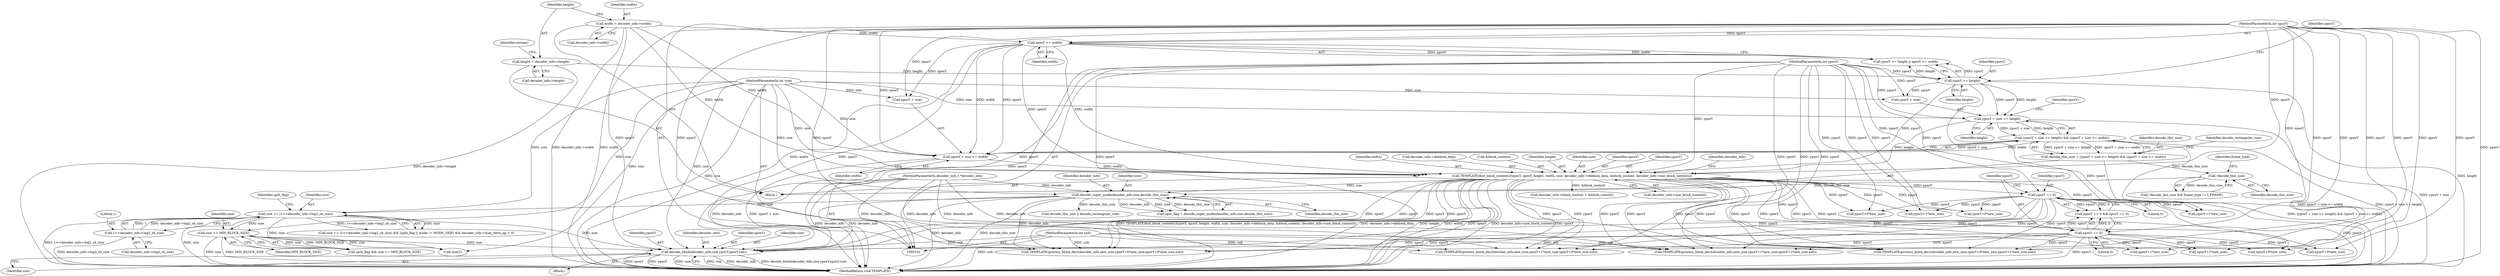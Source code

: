 digraph "0_thor_18de8f9f0762c3a542b1122589edb8af859d9813@pointer" {
"1000364" [label="(Call,decode_block(decoder_info,size,yposY,xposY,sub))"];
"1000204" [label="(Call,decode_super_mode(decoder_info,size,decode_this_size))"];
"1000103" [label="(MethodParameterIn,decoder_info_t *decoder_info)"];
"1000182" [label="(Call,TEMPLATE(find_block_contexts)(yposY, xposY, height, width, size, decoder_info->deblock_data, &block_context, decoder_info->use_block_contexts))"];
"1000105" [label="(MethodParameterIn,int yposY)"];
"1000141" [label="(Call,yposY >= height)"];
"1000116" [label="(Call,height = decoder_info->height)"];
"1000144" [label="(Call,xposY >= width)"];
"1000106" [label="(MethodParameterIn,int xposY)"];
"1000110" [label="(Call,width = decoder_info->width)"];
"1000152" [label="(Call,yposY + size <= height)"];
"1000104" [label="(MethodParameterIn,int size)"];
"1000157" [label="(Call,xposY + size <= width)"];
"1000166" [label="(Call,!decode_this_size)"];
"1000149" [label="(Call,decode_this_size = (yposY + size <= height) && (xposY + size <= width))"];
"1000151" [label="(Call,(yposY + size <= height) && (xposY + size <= width))"];
"1000292" [label="(Call,size >= MIN_BLOCK_SIZE)"];
"1000215" [label="(Call,size == (1<<decoder_info->log2_sb_size))"];
"1000217" [label="(Call,1<<decoder_info->log2_sb_size)"];
"1000242" [label="(Call,yposY == 0)"];
"1000245" [label="(Call,xposY == 0)"];
"1000107" [label="(MethodParameterIn,int sub)"];
"1000242" [label="(Call,yposY == 0)"];
"1000241" [label="(Call,yposY == 0 && xposY == 0)"];
"1000191" [label="(Call,&block_context)"];
"1000161" [label="(Identifier,width)"];
"1000319" [label="(Call,yposY+1*new_size)"];
"1000103" [label="(MethodParameterIn,decoder_info_t *decoder_info)"];
"1000243" [label="(Identifier,yposY)"];
"1000290" [label="(Call,split_flag && size >= MIN_BLOCK_SIZE)"];
"1000224" [label="(Identifier,split_flag)"];
"1000367" [label="(Identifier,yposY)"];
"1000215" [label="(Call,size == (1<<decoder_info->log2_sb_size))"];
"1000219" [label="(Call,decoder_info->log2_sb_size)"];
"1000108" [label="(Block,)"];
"1000247" [label="(Literal,0)"];
"1000117" [label="(Identifier,height)"];
"1000360" [label="(Call,decode_this_size || decode_rectangular_size)"];
"1000157" [label="(Call,xposY + size <= width)"];
"1000324" [label="(Call,xposY+0*new_size)"];
"1000140" [label="(Call,yposY >= height || xposY >= width)"];
"1000292" [label="(Call,size >= MIN_BLOCK_SIZE)"];
"1000352" [label="(Call,xposY+1*new_size)"];
"1000302" [label="(Call,TEMPLATE(process_block_dec)(decoder_info,new_size,yposY+0*new_size,xposY+0*new_size,sub))"];
"1000156" [label="(Identifier,height)"];
"1000216" [label="(Identifier,size)"];
"1000299" [label="(Call,size/2)"];
"1000365" [label="(Identifier,decoder_info)"];
"1000368" [label="(Identifier,xposY)"];
"1000104" [label="(MethodParameterIn,int size)"];
"1000116" [label="(Call,height = decoder_info->height)"];
"1000185" [label="(Identifier,height)"];
"1000245" [label="(Call,xposY == 0)"];
"1000164" [label="(Identifier,decode_rectangular_size)"];
"1000246" [label="(Identifier,xposY)"];
"1000187" [label="(Identifier,size)"];
"1000123" [label="(Identifier,stream)"];
"1000369" [label="(Identifier,sub)"];
"1000110" [label="(Call,width = decoder_info->width)"];
"1000244" [label="(Literal,0)"];
"1000146" [label="(Identifier,width)"];
"1000106" [label="(MethodParameterIn,int xposY)"];
"1000202" [label="(Call,split_flag = decode_super_mode(decoder_info,size,decode_this_size))"];
"1000218" [label="(Literal,1)"];
"1000149" [label="(Call,decode_this_size = (yposY + size <= height) && (xposY + size <= width))"];
"1000182" [label="(Call,TEMPLATE(find_block_contexts)(yposY, xposY, height, width, size, decoder_info->deblock_data, &block_context, decoder_info->use_block_contexts))"];
"1000112" [label="(Call,decoder_info->width)"];
"1000184" [label="(Identifier,xposY)"];
"1000206" [label="(Identifier,size)"];
"1000183" [label="(Identifier,yposY)"];
"1000338" [label="(Call,xposY+1*new_size)"];
"1000105" [label="(MethodParameterIn,int yposY)"];
"1000153" [label="(Call,yposY + size)"];
"1000159" [label="(Identifier,xposY)"];
"1000198" [label="(Identifier,decoder_info)"];
"1000167" [label="(Identifier,decode_this_size)"];
"1000214" [label="(Call,size == (1<<decoder_info->log2_sb_size) && (split_flag || mode != MODE_SKIP) && decoder_info->max_delta_qp > 0)"];
"1000169" [label="(Identifier,frame_type)"];
"1000166" [label="(Call,!decode_this_size)"];
"1000186" [label="(Identifier,width)"];
"1000305" [label="(Call,yposY+0*new_size)"];
"1000111" [label="(Identifier,width)"];
"1000151" [label="(Call,(yposY + size <= height) && (xposY + size <= width))"];
"1000207" [label="(Identifier,decode_this_size)"];
"1000364" [label="(Call,decode_block(decoder_info,size,yposY,xposY,sub))"];
"1000370" [label="(MethodReturn,void TEMPLATE)"];
"1000347" [label="(Call,yposY+1*new_size)"];
"1000141" [label="(Call,yposY >= height)"];
"1000204" [label="(Call,decode_super_mode(decoder_info,size,decode_this_size))"];
"1000150" [label="(Identifier,decode_this_size)"];
"1000165" [label="(Call,!decode_this_size && frame_type != I_FRAME)"];
"1000205" [label="(Identifier,decoder_info)"];
"1000145" [label="(Identifier,xposY)"];
"1000344" [label="(Call,TEMPLATE(process_block_dec)(decoder_info,new_size,yposY+1*new_size,xposY+1*new_size,sub))"];
"1000143" [label="(Identifier,height)"];
"1000158" [label="(Call,xposY + size)"];
"1000330" [label="(Call,TEMPLATE(process_block_dec)(decoder_info,new_size,yposY+0*new_size,xposY+1*new_size,sub))"];
"1000196" [label="(Call,decoder_info->block_context = &block_context)"];
"1000217" [label="(Call,1<<decoder_info->log2_sb_size)"];
"1000188" [label="(Call,decoder_info->deblock_data)"];
"1000333" [label="(Call,yposY+0*new_size)"];
"1000142" [label="(Identifier,yposY)"];
"1000316" [label="(Call,TEMPLATE(process_block_dec)(decoder_info,new_size,yposY+1*new_size,xposY+0*new_size,sub))"];
"1000193" [label="(Call,decoder_info->use_block_contexts)"];
"1000363" [label="(Block,)"];
"1000293" [label="(Identifier,size)"];
"1000294" [label="(Identifier,MIN_BLOCK_SIZE)"];
"1000310" [label="(Call,xposY+0*new_size)"];
"1000366" [label="(Identifier,size)"];
"1000144" [label="(Call,xposY >= width)"];
"1000118" [label="(Call,decoder_info->height)"];
"1000152" [label="(Call,yposY + size <= height)"];
"1000107" [label="(MethodParameterIn,int sub)"];
"1000364" -> "1000363"  [label="AST: "];
"1000364" -> "1000369"  [label="CFG: "];
"1000365" -> "1000364"  [label="AST: "];
"1000366" -> "1000364"  [label="AST: "];
"1000367" -> "1000364"  [label="AST: "];
"1000368" -> "1000364"  [label="AST: "];
"1000369" -> "1000364"  [label="AST: "];
"1000370" -> "1000364"  [label="CFG: "];
"1000364" -> "1000370"  [label="DDG: sub"];
"1000364" -> "1000370"  [label="DDG: decoder_info"];
"1000364" -> "1000370"  [label="DDG: decode_block(decoder_info,size,yposY,xposY,sub)"];
"1000364" -> "1000370"  [label="DDG: xposY"];
"1000364" -> "1000370"  [label="DDG: yposY"];
"1000364" -> "1000370"  [label="DDG: size"];
"1000204" -> "1000364"  [label="DDG: decoder_info"];
"1000103" -> "1000364"  [label="DDG: decoder_info"];
"1000292" -> "1000364"  [label="DDG: size"];
"1000215" -> "1000364"  [label="DDG: size"];
"1000104" -> "1000364"  [label="DDG: size"];
"1000182" -> "1000364"  [label="DDG: yposY"];
"1000182" -> "1000364"  [label="DDG: xposY"];
"1000242" -> "1000364"  [label="DDG: yposY"];
"1000105" -> "1000364"  [label="DDG: yposY"];
"1000245" -> "1000364"  [label="DDG: xposY"];
"1000106" -> "1000364"  [label="DDG: xposY"];
"1000107" -> "1000364"  [label="DDG: sub"];
"1000204" -> "1000202"  [label="AST: "];
"1000204" -> "1000207"  [label="CFG: "];
"1000205" -> "1000204"  [label="AST: "];
"1000206" -> "1000204"  [label="AST: "];
"1000207" -> "1000204"  [label="AST: "];
"1000202" -> "1000204"  [label="CFG: "];
"1000204" -> "1000370"  [label="DDG: decode_this_size"];
"1000204" -> "1000370"  [label="DDG: decoder_info"];
"1000204" -> "1000202"  [label="DDG: decoder_info"];
"1000204" -> "1000202"  [label="DDG: size"];
"1000204" -> "1000202"  [label="DDG: decode_this_size"];
"1000103" -> "1000204"  [label="DDG: decoder_info"];
"1000182" -> "1000204"  [label="DDG: size"];
"1000104" -> "1000204"  [label="DDG: size"];
"1000166" -> "1000204"  [label="DDG: decode_this_size"];
"1000204" -> "1000215"  [label="DDG: size"];
"1000204" -> "1000302"  [label="DDG: decoder_info"];
"1000204" -> "1000360"  [label="DDG: decode_this_size"];
"1000103" -> "1000102"  [label="AST: "];
"1000103" -> "1000370"  [label="DDG: decoder_info"];
"1000103" -> "1000302"  [label="DDG: decoder_info"];
"1000103" -> "1000316"  [label="DDG: decoder_info"];
"1000103" -> "1000330"  [label="DDG: decoder_info"];
"1000103" -> "1000344"  [label="DDG: decoder_info"];
"1000182" -> "1000108"  [label="AST: "];
"1000182" -> "1000193"  [label="CFG: "];
"1000183" -> "1000182"  [label="AST: "];
"1000184" -> "1000182"  [label="AST: "];
"1000185" -> "1000182"  [label="AST: "];
"1000186" -> "1000182"  [label="AST: "];
"1000187" -> "1000182"  [label="AST: "];
"1000188" -> "1000182"  [label="AST: "];
"1000191" -> "1000182"  [label="AST: "];
"1000193" -> "1000182"  [label="AST: "];
"1000198" -> "1000182"  [label="CFG: "];
"1000182" -> "1000370"  [label="DDG: height"];
"1000182" -> "1000370"  [label="DDG: TEMPLATE(find_block_contexts)(yposY, xposY, height, width, size, decoder_info->deblock_data, &block_context, decoder_info->use_block_contexts)"];
"1000182" -> "1000370"  [label="DDG: decoder_info->deblock_data"];
"1000182" -> "1000370"  [label="DDG: width"];
"1000182" -> "1000370"  [label="DDG: xposY"];
"1000182" -> "1000370"  [label="DDG: decoder_info->use_block_contexts"];
"1000182" -> "1000370"  [label="DDG: yposY"];
"1000105" -> "1000182"  [label="DDG: yposY"];
"1000141" -> "1000182"  [label="DDG: yposY"];
"1000144" -> "1000182"  [label="DDG: xposY"];
"1000144" -> "1000182"  [label="DDG: width"];
"1000106" -> "1000182"  [label="DDG: xposY"];
"1000152" -> "1000182"  [label="DDG: height"];
"1000110" -> "1000182"  [label="DDG: width"];
"1000157" -> "1000182"  [label="DDG: width"];
"1000104" -> "1000182"  [label="DDG: size"];
"1000182" -> "1000196"  [label="DDG: &block_context"];
"1000182" -> "1000242"  [label="DDG: yposY"];
"1000182" -> "1000245"  [label="DDG: xposY"];
"1000182" -> "1000302"  [label="DDG: yposY"];
"1000182" -> "1000302"  [label="DDG: xposY"];
"1000182" -> "1000305"  [label="DDG: yposY"];
"1000182" -> "1000310"  [label="DDG: xposY"];
"1000182" -> "1000316"  [label="DDG: yposY"];
"1000182" -> "1000316"  [label="DDG: xposY"];
"1000182" -> "1000319"  [label="DDG: yposY"];
"1000182" -> "1000324"  [label="DDG: xposY"];
"1000182" -> "1000330"  [label="DDG: yposY"];
"1000182" -> "1000330"  [label="DDG: xposY"];
"1000182" -> "1000333"  [label="DDG: yposY"];
"1000182" -> "1000338"  [label="DDG: xposY"];
"1000182" -> "1000344"  [label="DDG: yposY"];
"1000182" -> "1000344"  [label="DDG: xposY"];
"1000182" -> "1000347"  [label="DDG: yposY"];
"1000182" -> "1000352"  [label="DDG: xposY"];
"1000105" -> "1000102"  [label="AST: "];
"1000105" -> "1000370"  [label="DDG: yposY"];
"1000105" -> "1000141"  [label="DDG: yposY"];
"1000105" -> "1000152"  [label="DDG: yposY"];
"1000105" -> "1000153"  [label="DDG: yposY"];
"1000105" -> "1000242"  [label="DDG: yposY"];
"1000105" -> "1000302"  [label="DDG: yposY"];
"1000105" -> "1000305"  [label="DDG: yposY"];
"1000105" -> "1000316"  [label="DDG: yposY"];
"1000105" -> "1000319"  [label="DDG: yposY"];
"1000105" -> "1000330"  [label="DDG: yposY"];
"1000105" -> "1000333"  [label="DDG: yposY"];
"1000105" -> "1000344"  [label="DDG: yposY"];
"1000105" -> "1000347"  [label="DDG: yposY"];
"1000141" -> "1000140"  [label="AST: "];
"1000141" -> "1000143"  [label="CFG: "];
"1000142" -> "1000141"  [label="AST: "];
"1000143" -> "1000141"  [label="AST: "];
"1000145" -> "1000141"  [label="CFG: "];
"1000140" -> "1000141"  [label="CFG: "];
"1000141" -> "1000370"  [label="DDG: yposY"];
"1000141" -> "1000370"  [label="DDG: height"];
"1000141" -> "1000140"  [label="DDG: yposY"];
"1000141" -> "1000140"  [label="DDG: height"];
"1000116" -> "1000141"  [label="DDG: height"];
"1000141" -> "1000152"  [label="DDG: yposY"];
"1000141" -> "1000152"  [label="DDG: height"];
"1000141" -> "1000153"  [label="DDG: yposY"];
"1000116" -> "1000108"  [label="AST: "];
"1000116" -> "1000118"  [label="CFG: "];
"1000117" -> "1000116"  [label="AST: "];
"1000118" -> "1000116"  [label="AST: "];
"1000123" -> "1000116"  [label="CFG: "];
"1000116" -> "1000370"  [label="DDG: decoder_info->height"];
"1000144" -> "1000140"  [label="AST: "];
"1000144" -> "1000146"  [label="CFG: "];
"1000145" -> "1000144"  [label="AST: "];
"1000146" -> "1000144"  [label="AST: "];
"1000140" -> "1000144"  [label="CFG: "];
"1000144" -> "1000370"  [label="DDG: xposY"];
"1000144" -> "1000370"  [label="DDG: width"];
"1000144" -> "1000140"  [label="DDG: xposY"];
"1000144" -> "1000140"  [label="DDG: width"];
"1000106" -> "1000144"  [label="DDG: xposY"];
"1000110" -> "1000144"  [label="DDG: width"];
"1000144" -> "1000157"  [label="DDG: xposY"];
"1000144" -> "1000157"  [label="DDG: width"];
"1000144" -> "1000158"  [label="DDG: xposY"];
"1000106" -> "1000102"  [label="AST: "];
"1000106" -> "1000370"  [label="DDG: xposY"];
"1000106" -> "1000157"  [label="DDG: xposY"];
"1000106" -> "1000158"  [label="DDG: xposY"];
"1000106" -> "1000245"  [label="DDG: xposY"];
"1000106" -> "1000302"  [label="DDG: xposY"];
"1000106" -> "1000310"  [label="DDG: xposY"];
"1000106" -> "1000316"  [label="DDG: xposY"];
"1000106" -> "1000324"  [label="DDG: xposY"];
"1000106" -> "1000330"  [label="DDG: xposY"];
"1000106" -> "1000338"  [label="DDG: xposY"];
"1000106" -> "1000344"  [label="DDG: xposY"];
"1000106" -> "1000352"  [label="DDG: xposY"];
"1000110" -> "1000108"  [label="AST: "];
"1000110" -> "1000112"  [label="CFG: "];
"1000111" -> "1000110"  [label="AST: "];
"1000112" -> "1000110"  [label="AST: "];
"1000117" -> "1000110"  [label="CFG: "];
"1000110" -> "1000370"  [label="DDG: decoder_info->width"];
"1000110" -> "1000370"  [label="DDG: width"];
"1000110" -> "1000157"  [label="DDG: width"];
"1000152" -> "1000151"  [label="AST: "];
"1000152" -> "1000156"  [label="CFG: "];
"1000153" -> "1000152"  [label="AST: "];
"1000156" -> "1000152"  [label="AST: "];
"1000159" -> "1000152"  [label="CFG: "];
"1000151" -> "1000152"  [label="CFG: "];
"1000152" -> "1000370"  [label="DDG: yposY + size"];
"1000152" -> "1000151"  [label="DDG: yposY + size"];
"1000152" -> "1000151"  [label="DDG: height"];
"1000104" -> "1000152"  [label="DDG: size"];
"1000104" -> "1000102"  [label="AST: "];
"1000104" -> "1000370"  [label="DDG: size"];
"1000104" -> "1000153"  [label="DDG: size"];
"1000104" -> "1000157"  [label="DDG: size"];
"1000104" -> "1000158"  [label="DDG: size"];
"1000104" -> "1000215"  [label="DDG: size"];
"1000104" -> "1000292"  [label="DDG: size"];
"1000104" -> "1000299"  [label="DDG: size"];
"1000157" -> "1000151"  [label="AST: "];
"1000157" -> "1000161"  [label="CFG: "];
"1000158" -> "1000157"  [label="AST: "];
"1000161" -> "1000157"  [label="AST: "];
"1000151" -> "1000157"  [label="CFG: "];
"1000157" -> "1000370"  [label="DDG: xposY + size"];
"1000157" -> "1000151"  [label="DDG: xposY + size"];
"1000157" -> "1000151"  [label="DDG: width"];
"1000166" -> "1000165"  [label="AST: "];
"1000166" -> "1000167"  [label="CFG: "];
"1000167" -> "1000166"  [label="AST: "];
"1000169" -> "1000166"  [label="CFG: "];
"1000165" -> "1000166"  [label="CFG: "];
"1000166" -> "1000165"  [label="DDG: decode_this_size"];
"1000149" -> "1000166"  [label="DDG: decode_this_size"];
"1000149" -> "1000108"  [label="AST: "];
"1000149" -> "1000151"  [label="CFG: "];
"1000150" -> "1000149"  [label="AST: "];
"1000151" -> "1000149"  [label="AST: "];
"1000164" -> "1000149"  [label="CFG: "];
"1000149" -> "1000370"  [label="DDG: (yposY + size <= height) && (xposY + size <= width)"];
"1000151" -> "1000149"  [label="DDG: yposY + size <= height"];
"1000151" -> "1000149"  [label="DDG: xposY + size <= width"];
"1000151" -> "1000370"  [label="DDG: xposY + size <= width"];
"1000151" -> "1000370"  [label="DDG: yposY + size <= height"];
"1000292" -> "1000290"  [label="AST: "];
"1000292" -> "1000294"  [label="CFG: "];
"1000293" -> "1000292"  [label="AST: "];
"1000294" -> "1000292"  [label="AST: "];
"1000290" -> "1000292"  [label="CFG: "];
"1000292" -> "1000370"  [label="DDG: MIN_BLOCK_SIZE"];
"1000292" -> "1000370"  [label="DDG: size"];
"1000292" -> "1000290"  [label="DDG: size"];
"1000292" -> "1000290"  [label="DDG: MIN_BLOCK_SIZE"];
"1000215" -> "1000292"  [label="DDG: size"];
"1000292" -> "1000299"  [label="DDG: size"];
"1000215" -> "1000214"  [label="AST: "];
"1000215" -> "1000217"  [label="CFG: "];
"1000216" -> "1000215"  [label="AST: "];
"1000217" -> "1000215"  [label="AST: "];
"1000224" -> "1000215"  [label="CFG: "];
"1000214" -> "1000215"  [label="CFG: "];
"1000215" -> "1000370"  [label="DDG: size"];
"1000215" -> "1000370"  [label="DDG: 1<<decoder_info->log2_sb_size"];
"1000215" -> "1000214"  [label="DDG: size"];
"1000215" -> "1000214"  [label="DDG: 1<<decoder_info->log2_sb_size"];
"1000217" -> "1000215"  [label="DDG: 1"];
"1000217" -> "1000215"  [label="DDG: decoder_info->log2_sb_size"];
"1000215" -> "1000299"  [label="DDG: size"];
"1000217" -> "1000219"  [label="CFG: "];
"1000218" -> "1000217"  [label="AST: "];
"1000219" -> "1000217"  [label="AST: "];
"1000217" -> "1000370"  [label="DDG: decoder_info->log2_sb_size"];
"1000242" -> "1000241"  [label="AST: "];
"1000242" -> "1000244"  [label="CFG: "];
"1000243" -> "1000242"  [label="AST: "];
"1000244" -> "1000242"  [label="AST: "];
"1000246" -> "1000242"  [label="CFG: "];
"1000241" -> "1000242"  [label="CFG: "];
"1000242" -> "1000370"  [label="DDG: yposY"];
"1000242" -> "1000241"  [label="DDG: yposY"];
"1000242" -> "1000241"  [label="DDG: 0"];
"1000242" -> "1000302"  [label="DDG: yposY"];
"1000242" -> "1000305"  [label="DDG: yposY"];
"1000242" -> "1000316"  [label="DDG: yposY"];
"1000242" -> "1000319"  [label="DDG: yposY"];
"1000242" -> "1000330"  [label="DDG: yposY"];
"1000242" -> "1000333"  [label="DDG: yposY"];
"1000242" -> "1000344"  [label="DDG: yposY"];
"1000242" -> "1000347"  [label="DDG: yposY"];
"1000245" -> "1000241"  [label="AST: "];
"1000245" -> "1000247"  [label="CFG: "];
"1000246" -> "1000245"  [label="AST: "];
"1000247" -> "1000245"  [label="AST: "];
"1000241" -> "1000245"  [label="CFG: "];
"1000245" -> "1000370"  [label="DDG: xposY"];
"1000245" -> "1000241"  [label="DDG: xposY"];
"1000245" -> "1000241"  [label="DDG: 0"];
"1000245" -> "1000302"  [label="DDG: xposY"];
"1000245" -> "1000310"  [label="DDG: xposY"];
"1000245" -> "1000316"  [label="DDG: xposY"];
"1000245" -> "1000324"  [label="DDG: xposY"];
"1000245" -> "1000330"  [label="DDG: xposY"];
"1000245" -> "1000338"  [label="DDG: xposY"];
"1000245" -> "1000344"  [label="DDG: xposY"];
"1000245" -> "1000352"  [label="DDG: xposY"];
"1000107" -> "1000102"  [label="AST: "];
"1000107" -> "1000370"  [label="DDG: sub"];
"1000107" -> "1000302"  [label="DDG: sub"];
"1000107" -> "1000316"  [label="DDG: sub"];
"1000107" -> "1000330"  [label="DDG: sub"];
"1000107" -> "1000344"  [label="DDG: sub"];
}
